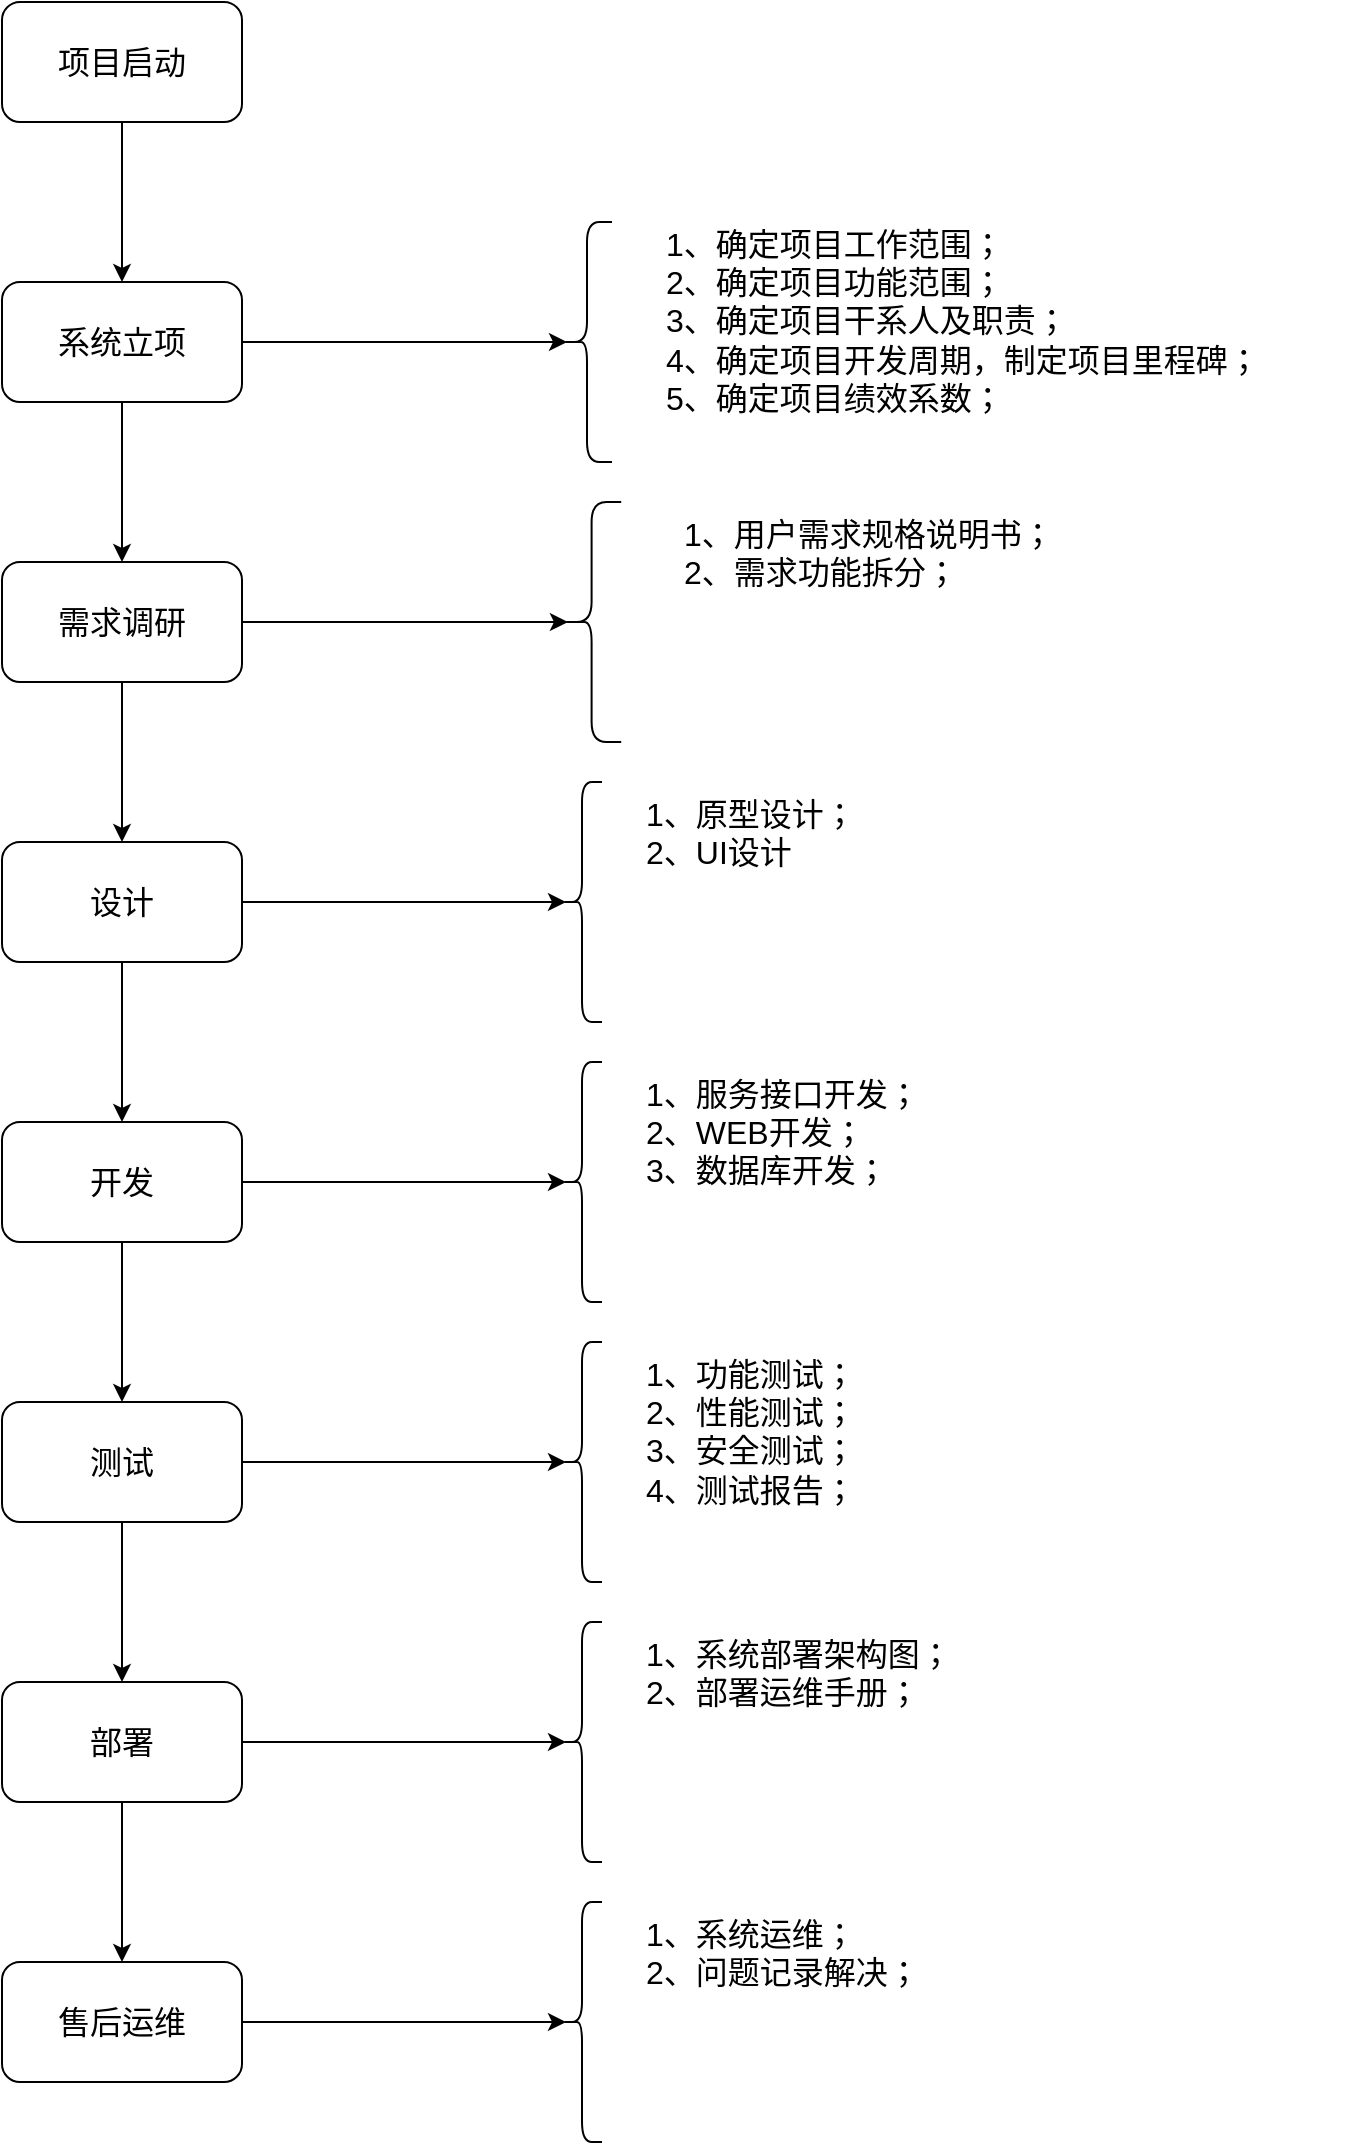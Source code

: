<mxfile version="22.1.8" type="github">
  <diagram name="第 1 页" id="CrEvW9pFzBhu908rF6s5">
    <mxGraphModel dx="1434" dy="892" grid="1" gridSize="10" guides="1" tooltips="1" connect="1" arrows="1" fold="1" page="1" pageScale="1" pageWidth="827" pageHeight="1169" math="0" shadow="0">
      <root>
        <mxCell id="0" />
        <mxCell id="1" parent="0" />
        <mxCell id="GFlxzyXbFYNbmDDl-b3X-3" value="" style="edgeStyle=orthogonalEdgeStyle;rounded=0;orthogonalLoop=1;jettySize=auto;html=1;fontSize=16;" parent="1" source="GFlxzyXbFYNbmDDl-b3X-1" target="GFlxzyXbFYNbmDDl-b3X-2" edge="1">
          <mxGeometry relative="1" as="geometry" />
        </mxCell>
        <mxCell id="GFlxzyXbFYNbmDDl-b3X-1" value="项目启动" style="rounded=1;whiteSpace=wrap;html=1;fontSize=16;" parent="1" vertex="1">
          <mxGeometry x="60" y="23" width="120" height="60" as="geometry" />
        </mxCell>
        <mxCell id="GFlxzyXbFYNbmDDl-b3X-5" value="" style="edgeStyle=orthogonalEdgeStyle;rounded=0;orthogonalLoop=1;jettySize=auto;html=1;fontSize=16;" parent="1" source="GFlxzyXbFYNbmDDl-b3X-2" target="GFlxzyXbFYNbmDDl-b3X-4" edge="1">
          <mxGeometry relative="1" as="geometry" />
        </mxCell>
        <mxCell id="GFlxzyXbFYNbmDDl-b3X-2" value="系统立项" style="whiteSpace=wrap;html=1;rounded=1;fontSize=16;" parent="1" vertex="1">
          <mxGeometry x="60" y="163" width="120" height="60" as="geometry" />
        </mxCell>
        <mxCell id="GFlxzyXbFYNbmDDl-b3X-7" value="" style="edgeStyle=orthogonalEdgeStyle;rounded=0;orthogonalLoop=1;jettySize=auto;html=1;fontSize=16;" parent="1" source="GFlxzyXbFYNbmDDl-b3X-4" target="GFlxzyXbFYNbmDDl-b3X-6" edge="1">
          <mxGeometry relative="1" as="geometry" />
        </mxCell>
        <mxCell id="GFlxzyXbFYNbmDDl-b3X-4" value="需求调研" style="whiteSpace=wrap;html=1;rounded=1;fontSize=16;" parent="1" vertex="1">
          <mxGeometry x="60" y="303" width="120" height="60" as="geometry" />
        </mxCell>
        <mxCell id="GFlxzyXbFYNbmDDl-b3X-9" value="" style="edgeStyle=orthogonalEdgeStyle;rounded=0;orthogonalLoop=1;jettySize=auto;html=1;fontSize=16;" parent="1" source="GFlxzyXbFYNbmDDl-b3X-6" target="GFlxzyXbFYNbmDDl-b3X-8" edge="1">
          <mxGeometry relative="1" as="geometry" />
        </mxCell>
        <mxCell id="GFlxzyXbFYNbmDDl-b3X-6" value="设计" style="whiteSpace=wrap;html=1;rounded=1;fontSize=16;" parent="1" vertex="1">
          <mxGeometry x="60" y="443" width="120" height="60" as="geometry" />
        </mxCell>
        <mxCell id="GFlxzyXbFYNbmDDl-b3X-11" value="" style="edgeStyle=orthogonalEdgeStyle;rounded=0;orthogonalLoop=1;jettySize=auto;html=1;fontSize=16;" parent="1" source="GFlxzyXbFYNbmDDl-b3X-8" target="GFlxzyXbFYNbmDDl-b3X-10" edge="1">
          <mxGeometry relative="1" as="geometry" />
        </mxCell>
        <mxCell id="GFlxzyXbFYNbmDDl-b3X-8" value="开发" style="whiteSpace=wrap;html=1;rounded=1;fontSize=16;" parent="1" vertex="1">
          <mxGeometry x="60" y="583" width="120" height="60" as="geometry" />
        </mxCell>
        <mxCell id="GFlxzyXbFYNbmDDl-b3X-13" value="" style="edgeStyle=orthogonalEdgeStyle;rounded=0;orthogonalLoop=1;jettySize=auto;html=1;fontSize=16;" parent="1" source="GFlxzyXbFYNbmDDl-b3X-10" target="GFlxzyXbFYNbmDDl-b3X-12" edge="1">
          <mxGeometry relative="1" as="geometry" />
        </mxCell>
        <mxCell id="GFlxzyXbFYNbmDDl-b3X-10" value="测试" style="whiteSpace=wrap;html=1;rounded=1;fontSize=16;" parent="1" vertex="1">
          <mxGeometry x="60" y="723" width="120" height="60" as="geometry" />
        </mxCell>
        <mxCell id="GFlxzyXbFYNbmDDl-b3X-15" value="" style="edgeStyle=orthogonalEdgeStyle;rounded=0;orthogonalLoop=1;jettySize=auto;html=1;fontSize=16;" parent="1" source="GFlxzyXbFYNbmDDl-b3X-12" target="GFlxzyXbFYNbmDDl-b3X-14" edge="1">
          <mxGeometry relative="1" as="geometry" />
        </mxCell>
        <mxCell id="GFlxzyXbFYNbmDDl-b3X-12" value="部署" style="whiteSpace=wrap;html=1;rounded=1;fontSize=16;" parent="1" vertex="1">
          <mxGeometry x="60" y="863" width="120" height="60" as="geometry" />
        </mxCell>
        <mxCell id="GFlxzyXbFYNbmDDl-b3X-14" value="售后运维" style="whiteSpace=wrap;html=1;rounded=1;fontSize=16;" parent="1" vertex="1">
          <mxGeometry x="60" y="1003" width="120" height="60" as="geometry" />
        </mxCell>
        <mxCell id="GFlxzyXbFYNbmDDl-b3X-17" style="edgeStyle=orthogonalEdgeStyle;rounded=0;orthogonalLoop=1;jettySize=auto;html=1;exitX=1;exitY=0.5;exitDx=0;exitDy=0;entryX=0.1;entryY=0.5;entryDx=0;entryDy=0;entryPerimeter=0;fontSize=16;" parent="1" source="GFlxzyXbFYNbmDDl-b3X-2" target="GFlxzyXbFYNbmDDl-b3X-16" edge="1">
          <mxGeometry relative="1" as="geometry" />
        </mxCell>
        <mxCell id="GFlxzyXbFYNbmDDl-b3X-23" value="" style="group;fontSize=16;" parent="1" vertex="1" connectable="0">
          <mxGeometry x="340" y="128" width="400" height="130" as="geometry" />
        </mxCell>
        <mxCell id="GFlxzyXbFYNbmDDl-b3X-16" value="" style="shape=curlyBracket;whiteSpace=wrap;html=1;rounded=1;labelPosition=left;verticalLabelPosition=middle;align=right;verticalAlign=middle;fontSize=16;" parent="GFlxzyXbFYNbmDDl-b3X-23" vertex="1">
          <mxGeometry y="5" width="25" height="120" as="geometry" />
        </mxCell>
        <mxCell id="GFlxzyXbFYNbmDDl-b3X-21" value="1、确定项目工作范围；&lt;br style=&quot;font-size: 16px;&quot;&gt;2、确定项目功能范围；&lt;br style=&quot;font-size: 16px;&quot;&gt;3、确定项目干系人及职责；&lt;br style=&quot;font-size: 16px;&quot;&gt;4、确定项目开发周期，制定项目里程碑；&lt;br style=&quot;font-size: 16px;&quot;&gt;5、确定项目绩效系数；" style="text;html=1;strokeColor=none;fillColor=none;align=left;verticalAlign=top;whiteSpace=wrap;rounded=0;horizontal=1;fontSize=16;" parent="GFlxzyXbFYNbmDDl-b3X-23" vertex="1">
          <mxGeometry x="50" width="350" height="130" as="geometry" />
        </mxCell>
        <mxCell id="GFlxzyXbFYNbmDDl-b3X-26" style="edgeStyle=orthogonalEdgeStyle;rounded=0;orthogonalLoop=1;jettySize=auto;html=1;entryX=0.1;entryY=0.5;entryDx=0;entryDy=0;entryPerimeter=0;fontSize=16;" parent="1" source="GFlxzyXbFYNbmDDl-b3X-4" target="GFlxzyXbFYNbmDDl-b3X-24" edge="1">
          <mxGeometry relative="1" as="geometry" />
        </mxCell>
        <mxCell id="GFlxzyXbFYNbmDDl-b3X-28" value="" style="group;fontSize=16;" parent="1" vertex="1" connectable="0">
          <mxGeometry x="340" y="273" width="370" height="120" as="geometry" />
        </mxCell>
        <mxCell id="GFlxzyXbFYNbmDDl-b3X-24" value="" style="shape=curlyBracket;whiteSpace=wrap;html=1;rounded=1;labelPosition=left;verticalLabelPosition=middle;align=right;verticalAlign=middle;fontSize=16;" parent="GFlxzyXbFYNbmDDl-b3X-28" vertex="1">
          <mxGeometry width="29.6" height="120" as="geometry" />
        </mxCell>
        <mxCell id="GFlxzyXbFYNbmDDl-b3X-27" value="1、用户需求规格说明书；&lt;br style=&quot;font-size: 16px;&quot;&gt;2、需求功能拆分；" style="text;html=1;strokeColor=none;fillColor=none;align=left;verticalAlign=top;whiteSpace=wrap;rounded=0;fontSize=16;" parent="GFlxzyXbFYNbmDDl-b3X-28" vertex="1">
          <mxGeometry x="59.2" width="310.8" height="120" as="geometry" />
        </mxCell>
        <mxCell id="GFlxzyXbFYNbmDDl-b3X-29" value="" style="group;fontSize=16;" parent="1" vertex="1" connectable="0">
          <mxGeometry x="340" y="413" width="250" height="120" as="geometry" />
        </mxCell>
        <mxCell id="GFlxzyXbFYNbmDDl-b3X-30" value="" style="shape=curlyBracket;whiteSpace=wrap;html=1;rounded=1;labelPosition=left;verticalLabelPosition=middle;align=right;verticalAlign=middle;fontSize=16;" parent="GFlxzyXbFYNbmDDl-b3X-29" vertex="1">
          <mxGeometry width="20" height="120" as="geometry" />
        </mxCell>
        <mxCell id="GFlxzyXbFYNbmDDl-b3X-31" value="1、原型设计；&lt;br style=&quot;font-size: 16px;&quot;&gt;2、UI设计" style="text;html=1;strokeColor=none;fillColor=none;align=left;verticalAlign=top;whiteSpace=wrap;rounded=0;fontSize=16;" parent="GFlxzyXbFYNbmDDl-b3X-29" vertex="1">
          <mxGeometry x="40" width="210" height="120" as="geometry" />
        </mxCell>
        <mxCell id="GFlxzyXbFYNbmDDl-b3X-32" style="edgeStyle=orthogonalEdgeStyle;rounded=0;orthogonalLoop=1;jettySize=auto;html=1;entryX=0.1;entryY=0.5;entryDx=0;entryDy=0;entryPerimeter=0;fontSize=16;" parent="1" source="GFlxzyXbFYNbmDDl-b3X-6" target="GFlxzyXbFYNbmDDl-b3X-30" edge="1">
          <mxGeometry relative="1" as="geometry" />
        </mxCell>
        <mxCell id="GFlxzyXbFYNbmDDl-b3X-33" value="" style="group;fontSize=16;" parent="1" vertex="1" connectable="0">
          <mxGeometry x="340" y="553" width="250" height="120" as="geometry" />
        </mxCell>
        <mxCell id="GFlxzyXbFYNbmDDl-b3X-34" value="" style="shape=curlyBracket;whiteSpace=wrap;html=1;rounded=1;labelPosition=left;verticalLabelPosition=middle;align=right;verticalAlign=middle;fontSize=16;" parent="GFlxzyXbFYNbmDDl-b3X-33" vertex="1">
          <mxGeometry width="20" height="120" as="geometry" />
        </mxCell>
        <mxCell id="GFlxzyXbFYNbmDDl-b3X-35" value="1、服务接口开发；&lt;br style=&quot;font-size: 16px;&quot;&gt;2、WEB开发；&lt;br style=&quot;font-size: 16px;&quot;&gt;3、数据库开发；" style="text;html=1;strokeColor=none;fillColor=none;align=left;verticalAlign=top;whiteSpace=wrap;rounded=0;fontSize=16;" parent="GFlxzyXbFYNbmDDl-b3X-33" vertex="1">
          <mxGeometry x="40" width="210" height="120" as="geometry" />
        </mxCell>
        <mxCell id="GFlxzyXbFYNbmDDl-b3X-36" style="edgeStyle=orthogonalEdgeStyle;rounded=0;orthogonalLoop=1;jettySize=auto;html=1;entryX=0.1;entryY=0.5;entryDx=0;entryDy=0;entryPerimeter=0;fontSize=16;" parent="1" source="GFlxzyXbFYNbmDDl-b3X-8" target="GFlxzyXbFYNbmDDl-b3X-34" edge="1">
          <mxGeometry relative="1" as="geometry" />
        </mxCell>
        <mxCell id="GFlxzyXbFYNbmDDl-b3X-37" value="" style="group;fontSize=16;" parent="1" vertex="1" connectable="0">
          <mxGeometry x="340" y="693" width="250" height="120" as="geometry" />
        </mxCell>
        <mxCell id="GFlxzyXbFYNbmDDl-b3X-38" value="" style="shape=curlyBracket;whiteSpace=wrap;html=1;rounded=1;labelPosition=left;verticalLabelPosition=middle;align=right;verticalAlign=middle;fontSize=16;" parent="GFlxzyXbFYNbmDDl-b3X-37" vertex="1">
          <mxGeometry width="20" height="120" as="geometry" />
        </mxCell>
        <mxCell id="GFlxzyXbFYNbmDDl-b3X-39" value="1、功能测试；&lt;br style=&quot;font-size: 16px;&quot;&gt;2、性能测试；&lt;br style=&quot;font-size: 16px;&quot;&gt;3、安全测试；&lt;br style=&quot;font-size: 16px;&quot;&gt;4、测试报告；" style="text;html=1;strokeColor=none;fillColor=none;align=left;verticalAlign=top;whiteSpace=wrap;rounded=0;fontSize=16;" parent="GFlxzyXbFYNbmDDl-b3X-37" vertex="1">
          <mxGeometry x="40" width="210" height="120" as="geometry" />
        </mxCell>
        <mxCell id="GFlxzyXbFYNbmDDl-b3X-40" style="edgeStyle=orthogonalEdgeStyle;rounded=0;orthogonalLoop=1;jettySize=auto;html=1;entryX=0.1;entryY=0.5;entryDx=0;entryDy=0;entryPerimeter=0;fontSize=16;" parent="1" source="GFlxzyXbFYNbmDDl-b3X-10" target="GFlxzyXbFYNbmDDl-b3X-38" edge="1">
          <mxGeometry relative="1" as="geometry" />
        </mxCell>
        <mxCell id="GFlxzyXbFYNbmDDl-b3X-41" value="" style="group;fontSize=16;" parent="1" vertex="1" connectable="0">
          <mxGeometry x="340" y="833" width="250" height="120" as="geometry" />
        </mxCell>
        <mxCell id="GFlxzyXbFYNbmDDl-b3X-42" value="" style="shape=curlyBracket;whiteSpace=wrap;html=1;rounded=1;labelPosition=left;verticalLabelPosition=middle;align=right;verticalAlign=middle;fontSize=16;" parent="GFlxzyXbFYNbmDDl-b3X-41" vertex="1">
          <mxGeometry width="20" height="120" as="geometry" />
        </mxCell>
        <mxCell id="GFlxzyXbFYNbmDDl-b3X-43" value="1、系统部署架构图；&lt;br style=&quot;font-size: 16px;&quot;&gt;2、部署运维手册；" style="text;html=1;strokeColor=none;fillColor=none;align=left;verticalAlign=top;whiteSpace=wrap;rounded=0;fontSize=16;" parent="GFlxzyXbFYNbmDDl-b3X-41" vertex="1">
          <mxGeometry x="40" width="210" height="120" as="geometry" />
        </mxCell>
        <mxCell id="GFlxzyXbFYNbmDDl-b3X-44" style="edgeStyle=orthogonalEdgeStyle;rounded=0;orthogonalLoop=1;jettySize=auto;html=1;entryX=0.1;entryY=0.5;entryDx=0;entryDy=0;entryPerimeter=0;fontSize=16;" parent="1" source="GFlxzyXbFYNbmDDl-b3X-12" target="GFlxzyXbFYNbmDDl-b3X-42" edge="1">
          <mxGeometry relative="1" as="geometry" />
        </mxCell>
        <mxCell id="HhBOS2dgm90hjr-vvZMC-1" value="" style="group;fontSize=16;" vertex="1" connectable="0" parent="1">
          <mxGeometry x="340" y="973" width="250" height="120" as="geometry" />
        </mxCell>
        <mxCell id="HhBOS2dgm90hjr-vvZMC-2" value="" style="shape=curlyBracket;whiteSpace=wrap;html=1;rounded=1;labelPosition=left;verticalLabelPosition=middle;align=right;verticalAlign=middle;fontSize=16;" vertex="1" parent="HhBOS2dgm90hjr-vvZMC-1">
          <mxGeometry width="20" height="120" as="geometry" />
        </mxCell>
        <mxCell id="HhBOS2dgm90hjr-vvZMC-3" value="1、系统运维；&lt;br style=&quot;font-size: 16px;&quot;&gt;2、问题记录解决；" style="text;html=1;strokeColor=none;fillColor=none;align=left;verticalAlign=top;whiteSpace=wrap;rounded=0;fontSize=16;" vertex="1" parent="HhBOS2dgm90hjr-vvZMC-1">
          <mxGeometry x="40" width="210" height="120" as="geometry" />
        </mxCell>
        <mxCell id="HhBOS2dgm90hjr-vvZMC-4" style="edgeStyle=orthogonalEdgeStyle;rounded=0;orthogonalLoop=1;jettySize=auto;html=1;entryX=0.1;entryY=0.5;entryDx=0;entryDy=0;entryPerimeter=0;fontSize=16;" edge="1" parent="1" source="GFlxzyXbFYNbmDDl-b3X-14" target="HhBOS2dgm90hjr-vvZMC-2">
          <mxGeometry relative="1" as="geometry" />
        </mxCell>
      </root>
    </mxGraphModel>
  </diagram>
</mxfile>
